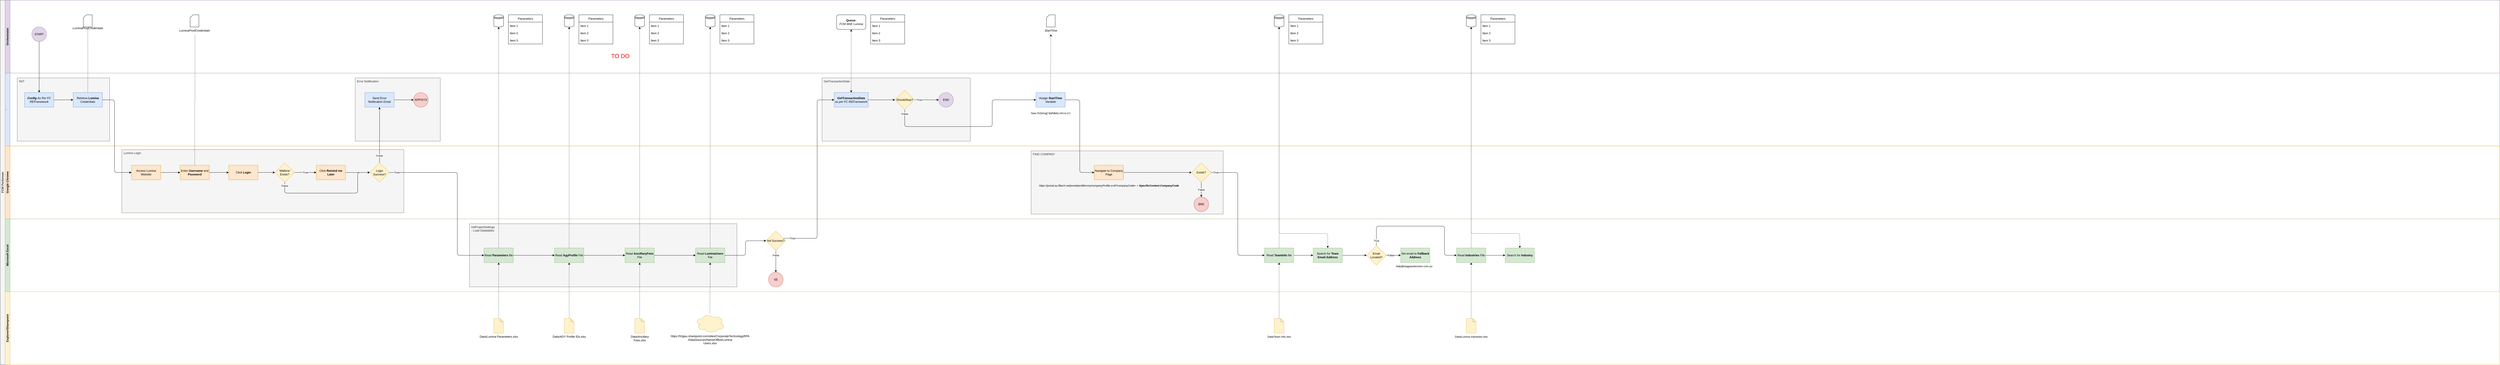 <mxfile version="20.3.7" type="github" pages="3">
  <diagram id="prtHgNgQTEPvFCAcTncT" name="REFramework">
    <mxGraphModel dx="1673" dy="980" grid="1" gridSize="10" guides="1" tooltips="1" connect="1" arrows="1" fold="1" page="1" pageScale="1" pageWidth="827" pageHeight="1169" math="0" shadow="0">
      <root>
        <mxCell id="0" />
        <mxCell id="1" parent="0" />
        <mxCell id="dNxyNK7c78bLwvsdeMH5-19" value="FCM Performer" style="swimlane;html=1;childLayout=stackLayout;resizeParent=1;resizeParentMax=0;horizontal=0;startSize=20;horizontalStack=0;fillColor=#f5f5f5;strokeColor=#666666;fontColor=#333333;" parent="1" vertex="1">
          <mxGeometry x="40" y="20" width="10280" height="1500" as="geometry" />
        </mxCell>
        <mxCell id="dNxyNK7c78bLwvsdeMH5-20" value="Orchestrator" style="swimlane;html=1;startSize=20;horizontal=0;fillColor=#e1d5e7;strokeColor=#9673a6;" parent="dNxyNK7c78bLwvsdeMH5-19" vertex="1">
          <mxGeometry x="20" width="10260" height="300" as="geometry" />
        </mxCell>
        <mxCell id="2dX01dUIb2N1G-1F3EJ_-1" value="START" style="ellipse;whiteSpace=wrap;html=1;aspect=fixed;fillColor=#e1d5e7;strokeColor=#9673a6;" parent="dNxyNK7c78bLwvsdeMH5-20" vertex="1">
          <mxGeometry x="110" y="110" width="60" height="60" as="geometry" />
        </mxCell>
        <mxCell id="xDEP64Z66nsaZwxjFvu3-4" value="" style="shape=card;whiteSpace=wrap;html=1;size=12;" parent="dNxyNK7c78bLwvsdeMH5-20" vertex="1">
          <mxGeometry x="322" y="60" width="36" height="50" as="geometry" />
        </mxCell>
        <mxCell id="xDEP64Z66nsaZwxjFvu3-5" value="&lt;i&gt;LuminaProdCredentials&lt;/i&gt;" style="text;html=1;align=center;verticalAlign=middle;resizable=0;points=[];autosize=1;strokeColor=none;fillColor=none;" parent="dNxyNK7c78bLwvsdeMH5-20" vertex="1">
          <mxGeometry x="265" y="100" width="150" height="30" as="geometry" />
        </mxCell>
        <mxCell id="ORB9IlNma3MDr7hnHhmv-3" value="" style="shape=card;whiteSpace=wrap;html=1;size=12;" parent="dNxyNK7c78bLwvsdeMH5-20" vertex="1">
          <mxGeometry x="761" y="60" width="36" height="50" as="geometry" />
        </mxCell>
        <mxCell id="ORB9IlNma3MDr7hnHhmv-4" value="&lt;i&gt;LuminaProdCredentials&lt;/i&gt;" style="text;html=1;align=center;verticalAlign=middle;resizable=0;points=[];autosize=1;strokeColor=none;fillColor=none;" parent="dNxyNK7c78bLwvsdeMH5-20" vertex="1">
          <mxGeometry x="704" y="110" width="150" height="30" as="geometry" />
        </mxCell>
        <mxCell id="Lmwaz_l1nbYWKsB-s7dE-1" value="Parameters" style="swimlane;fontStyle=0;childLayout=stackLayout;horizontal=1;startSize=30;horizontalStack=0;resizeParent=1;resizeParentMax=0;resizeLast=0;collapsible=1;marginBottom=0;" vertex="1" parent="dNxyNK7c78bLwvsdeMH5-20">
          <mxGeometry x="2070" y="60" width="140" height="120" as="geometry">
            <mxRectangle x="2070" y="60" width="100" height="30" as="alternateBounds" />
          </mxGeometry>
        </mxCell>
        <mxCell id="Lmwaz_l1nbYWKsB-s7dE-2" value="Item 1" style="text;strokeColor=none;fillColor=none;align=left;verticalAlign=middle;spacingLeft=4;spacingRight=4;overflow=hidden;points=[[0,0.5],[1,0.5]];portConstraint=eastwest;rotatable=0;" vertex="1" parent="Lmwaz_l1nbYWKsB-s7dE-1">
          <mxGeometry y="30" width="140" height="30" as="geometry" />
        </mxCell>
        <mxCell id="Lmwaz_l1nbYWKsB-s7dE-3" value="Item 2" style="text;strokeColor=none;fillColor=none;align=left;verticalAlign=middle;spacingLeft=4;spacingRight=4;overflow=hidden;points=[[0,0.5],[1,0.5]];portConstraint=eastwest;rotatable=0;" vertex="1" parent="Lmwaz_l1nbYWKsB-s7dE-1">
          <mxGeometry y="60" width="140" height="30" as="geometry" />
        </mxCell>
        <mxCell id="Lmwaz_l1nbYWKsB-s7dE-4" value="Item 3" style="text;strokeColor=none;fillColor=none;align=left;verticalAlign=middle;spacingLeft=4;spacingRight=4;overflow=hidden;points=[[0,0.5],[1,0.5]];portConstraint=eastwest;rotatable=0;" vertex="1" parent="Lmwaz_l1nbYWKsB-s7dE-1">
          <mxGeometry y="90" width="140" height="30" as="geometry" />
        </mxCell>
        <mxCell id="Lmwaz_l1nbYWKsB-s7dE-5" value="" style="shape=datastore;whiteSpace=wrap;html=1;" vertex="1" parent="dNxyNK7c78bLwvsdeMH5-20">
          <mxGeometry x="2010" y="60" width="40" height="50" as="geometry" />
        </mxCell>
        <mxCell id="Lmwaz_l1nbYWKsB-s7dE-9" value="Parameters" style="swimlane;fontStyle=0;childLayout=stackLayout;horizontal=1;startSize=30;horizontalStack=0;resizeParent=1;resizeParentMax=0;resizeLast=0;collapsible=1;marginBottom=0;" vertex="1" parent="dNxyNK7c78bLwvsdeMH5-20">
          <mxGeometry x="2360" y="60" width="140" height="120" as="geometry">
            <mxRectangle x="2070" y="60" width="100" height="30" as="alternateBounds" />
          </mxGeometry>
        </mxCell>
        <mxCell id="Lmwaz_l1nbYWKsB-s7dE-10" value="Item 1" style="text;strokeColor=none;fillColor=none;align=left;verticalAlign=middle;spacingLeft=4;spacingRight=4;overflow=hidden;points=[[0,0.5],[1,0.5]];portConstraint=eastwest;rotatable=0;" vertex="1" parent="Lmwaz_l1nbYWKsB-s7dE-9">
          <mxGeometry y="30" width="140" height="30" as="geometry" />
        </mxCell>
        <mxCell id="Lmwaz_l1nbYWKsB-s7dE-11" value="Item 2" style="text;strokeColor=none;fillColor=none;align=left;verticalAlign=middle;spacingLeft=4;spacingRight=4;overflow=hidden;points=[[0,0.5],[1,0.5]];portConstraint=eastwest;rotatable=0;" vertex="1" parent="Lmwaz_l1nbYWKsB-s7dE-9">
          <mxGeometry y="60" width="140" height="30" as="geometry" />
        </mxCell>
        <mxCell id="Lmwaz_l1nbYWKsB-s7dE-12" value="Item 3" style="text;strokeColor=none;fillColor=none;align=left;verticalAlign=middle;spacingLeft=4;spacingRight=4;overflow=hidden;points=[[0,0.5],[1,0.5]];portConstraint=eastwest;rotatable=0;" vertex="1" parent="Lmwaz_l1nbYWKsB-s7dE-9">
          <mxGeometry y="90" width="140" height="30" as="geometry" />
        </mxCell>
        <mxCell id="Lmwaz_l1nbYWKsB-s7dE-13" value="" style="shape=datastore;whiteSpace=wrap;html=1;" vertex="1" parent="dNxyNK7c78bLwvsdeMH5-20">
          <mxGeometry x="2300" y="60" width="40" height="50" as="geometry" />
        </mxCell>
        <mxCell id="Lmwaz_l1nbYWKsB-s7dE-14" value="Parameters" style="swimlane;fontStyle=0;childLayout=stackLayout;horizontal=1;startSize=30;horizontalStack=0;resizeParent=1;resizeParentMax=0;resizeLast=0;collapsible=1;marginBottom=0;" vertex="1" parent="dNxyNK7c78bLwvsdeMH5-20">
          <mxGeometry x="2650" y="60" width="140" height="120" as="geometry">
            <mxRectangle x="2070" y="60" width="100" height="30" as="alternateBounds" />
          </mxGeometry>
        </mxCell>
        <mxCell id="Lmwaz_l1nbYWKsB-s7dE-15" value="Item 1" style="text;strokeColor=none;fillColor=none;align=left;verticalAlign=middle;spacingLeft=4;spacingRight=4;overflow=hidden;points=[[0,0.5],[1,0.5]];portConstraint=eastwest;rotatable=0;" vertex="1" parent="Lmwaz_l1nbYWKsB-s7dE-14">
          <mxGeometry y="30" width="140" height="30" as="geometry" />
        </mxCell>
        <mxCell id="Lmwaz_l1nbYWKsB-s7dE-16" value="Item 2" style="text;strokeColor=none;fillColor=none;align=left;verticalAlign=middle;spacingLeft=4;spacingRight=4;overflow=hidden;points=[[0,0.5],[1,0.5]];portConstraint=eastwest;rotatable=0;" vertex="1" parent="Lmwaz_l1nbYWKsB-s7dE-14">
          <mxGeometry y="60" width="140" height="30" as="geometry" />
        </mxCell>
        <mxCell id="Lmwaz_l1nbYWKsB-s7dE-17" value="Item 3" style="text;strokeColor=none;fillColor=none;align=left;verticalAlign=middle;spacingLeft=4;spacingRight=4;overflow=hidden;points=[[0,0.5],[1,0.5]];portConstraint=eastwest;rotatable=0;" vertex="1" parent="Lmwaz_l1nbYWKsB-s7dE-14">
          <mxGeometry y="90" width="140" height="30" as="geometry" />
        </mxCell>
        <mxCell id="Lmwaz_l1nbYWKsB-s7dE-18" value="" style="shape=datastore;whiteSpace=wrap;html=1;" vertex="1" parent="dNxyNK7c78bLwvsdeMH5-20">
          <mxGeometry x="2590" y="60" width="40" height="50" as="geometry" />
        </mxCell>
        <mxCell id="Lmwaz_l1nbYWKsB-s7dE-92" value="Parameters" style="swimlane;fontStyle=0;childLayout=stackLayout;horizontal=1;startSize=30;horizontalStack=0;resizeParent=1;resizeParentMax=0;resizeLast=0;collapsible=1;marginBottom=0;" vertex="1" parent="dNxyNK7c78bLwvsdeMH5-20">
          <mxGeometry x="2940" y="60" width="140" height="120" as="geometry">
            <mxRectangle x="2070" y="60" width="100" height="30" as="alternateBounds" />
          </mxGeometry>
        </mxCell>
        <mxCell id="Lmwaz_l1nbYWKsB-s7dE-93" value="Item 1" style="text;strokeColor=none;fillColor=none;align=left;verticalAlign=middle;spacingLeft=4;spacingRight=4;overflow=hidden;points=[[0,0.5],[1,0.5]];portConstraint=eastwest;rotatable=0;" vertex="1" parent="Lmwaz_l1nbYWKsB-s7dE-92">
          <mxGeometry y="30" width="140" height="30" as="geometry" />
        </mxCell>
        <mxCell id="Lmwaz_l1nbYWKsB-s7dE-94" value="Item 2" style="text;strokeColor=none;fillColor=none;align=left;verticalAlign=middle;spacingLeft=4;spacingRight=4;overflow=hidden;points=[[0,0.5],[1,0.5]];portConstraint=eastwest;rotatable=0;" vertex="1" parent="Lmwaz_l1nbYWKsB-s7dE-92">
          <mxGeometry y="60" width="140" height="30" as="geometry" />
        </mxCell>
        <mxCell id="Lmwaz_l1nbYWKsB-s7dE-95" value="Item 3" style="text;strokeColor=none;fillColor=none;align=left;verticalAlign=middle;spacingLeft=4;spacingRight=4;overflow=hidden;points=[[0,0.5],[1,0.5]];portConstraint=eastwest;rotatable=0;" vertex="1" parent="Lmwaz_l1nbYWKsB-s7dE-92">
          <mxGeometry y="90" width="140" height="30" as="geometry" />
        </mxCell>
        <mxCell id="Lmwaz_l1nbYWKsB-s7dE-96" value="" style="shape=datastore;whiteSpace=wrap;html=1;" vertex="1" parent="dNxyNK7c78bLwvsdeMH5-20">
          <mxGeometry x="2880" y="60" width="40" height="50" as="geometry" />
        </mxCell>
        <mxCell id="Lmwaz_l1nbYWKsB-s7dE-117" value="&lt;b&gt;Queue:&lt;br&gt;&lt;/b&gt; &lt;i&gt;FCM MnE Lumina&lt;/i&gt;" style="rounded=1;whiteSpace=wrap;html=1;" vertex="1" parent="dNxyNK7c78bLwvsdeMH5-20">
          <mxGeometry x="3420" y="60" width="120" height="60" as="geometry" />
        </mxCell>
        <mxCell id="Lmwaz_l1nbYWKsB-s7dE-130" value="" style="shape=card;whiteSpace=wrap;html=1;size=12;" vertex="1" parent="dNxyNK7c78bLwvsdeMH5-20">
          <mxGeometry x="4283" y="60" width="36" height="50" as="geometry" />
        </mxCell>
        <mxCell id="Lmwaz_l1nbYWKsB-s7dE-131" value="&lt;i&gt;StartTime&lt;/i&gt;" style="text;html=1;align=center;verticalAlign=middle;resizable=0;points=[];autosize=1;strokeColor=none;fillColor=none;" vertex="1" parent="dNxyNK7c78bLwvsdeMH5-20">
          <mxGeometry x="4261" y="110" width="80" height="30" as="geometry" />
        </mxCell>
        <mxCell id="Lmwaz_l1nbYWKsB-s7dE-134" value="&lt;font style=&quot;font-size: 24px;&quot; color=&quot;#ff0000&quot;&gt;TO DO&lt;/font&gt;" style="text;html=1;align=center;verticalAlign=middle;resizable=0;points=[];autosize=1;strokeColor=none;fillColor=none;fontSize=11;fontFamily=Helvetica;fontColor=default;" vertex="1" parent="dNxyNK7c78bLwvsdeMH5-20">
          <mxGeometry x="2480" y="210" width="100" height="40" as="geometry" />
        </mxCell>
        <mxCell id="Lmwaz_l1nbYWKsB-s7dE-135" value="Parameters" style="swimlane;fontStyle=0;childLayout=stackLayout;horizontal=1;startSize=30;horizontalStack=0;resizeParent=1;resizeParentMax=0;resizeLast=0;collapsible=1;marginBottom=0;" vertex="1" parent="dNxyNK7c78bLwvsdeMH5-20">
          <mxGeometry x="3560" y="60" width="140" height="120" as="geometry">
            <mxRectangle x="2070" y="60" width="100" height="30" as="alternateBounds" />
          </mxGeometry>
        </mxCell>
        <mxCell id="Lmwaz_l1nbYWKsB-s7dE-136" value="Item 1" style="text;strokeColor=none;fillColor=none;align=left;verticalAlign=middle;spacingLeft=4;spacingRight=4;overflow=hidden;points=[[0,0.5],[1,0.5]];portConstraint=eastwest;rotatable=0;" vertex="1" parent="Lmwaz_l1nbYWKsB-s7dE-135">
          <mxGeometry y="30" width="140" height="30" as="geometry" />
        </mxCell>
        <mxCell id="Lmwaz_l1nbYWKsB-s7dE-137" value="Item 2" style="text;strokeColor=none;fillColor=none;align=left;verticalAlign=middle;spacingLeft=4;spacingRight=4;overflow=hidden;points=[[0,0.5],[1,0.5]];portConstraint=eastwest;rotatable=0;" vertex="1" parent="Lmwaz_l1nbYWKsB-s7dE-135">
          <mxGeometry y="60" width="140" height="30" as="geometry" />
        </mxCell>
        <mxCell id="Lmwaz_l1nbYWKsB-s7dE-138" value="Item 3" style="text;strokeColor=none;fillColor=none;align=left;verticalAlign=middle;spacingLeft=4;spacingRight=4;overflow=hidden;points=[[0,0.5],[1,0.5]];portConstraint=eastwest;rotatable=0;" vertex="1" parent="Lmwaz_l1nbYWKsB-s7dE-135">
          <mxGeometry y="90" width="140" height="30" as="geometry" />
        </mxCell>
        <mxCell id="Lmwaz_l1nbYWKsB-s7dE-153" value="Parameters" style="swimlane;fontStyle=0;childLayout=stackLayout;horizontal=1;startSize=30;horizontalStack=0;resizeParent=1;resizeParentMax=0;resizeLast=0;collapsible=1;marginBottom=0;" vertex="1" parent="dNxyNK7c78bLwvsdeMH5-20">
          <mxGeometry x="5280" y="60" width="140" height="120" as="geometry">
            <mxRectangle x="2070" y="60" width="100" height="30" as="alternateBounds" />
          </mxGeometry>
        </mxCell>
        <mxCell id="Lmwaz_l1nbYWKsB-s7dE-154" value="Item 1" style="text;strokeColor=none;fillColor=none;align=left;verticalAlign=middle;spacingLeft=4;spacingRight=4;overflow=hidden;points=[[0,0.5],[1,0.5]];portConstraint=eastwest;rotatable=0;" vertex="1" parent="Lmwaz_l1nbYWKsB-s7dE-153">
          <mxGeometry y="30" width="140" height="30" as="geometry" />
        </mxCell>
        <mxCell id="Lmwaz_l1nbYWKsB-s7dE-155" value="Item 2" style="text;strokeColor=none;fillColor=none;align=left;verticalAlign=middle;spacingLeft=4;spacingRight=4;overflow=hidden;points=[[0,0.5],[1,0.5]];portConstraint=eastwest;rotatable=0;" vertex="1" parent="Lmwaz_l1nbYWKsB-s7dE-153">
          <mxGeometry y="60" width="140" height="30" as="geometry" />
        </mxCell>
        <mxCell id="Lmwaz_l1nbYWKsB-s7dE-156" value="Item 3" style="text;strokeColor=none;fillColor=none;align=left;verticalAlign=middle;spacingLeft=4;spacingRight=4;overflow=hidden;points=[[0,0.5],[1,0.5]];portConstraint=eastwest;rotatable=0;" vertex="1" parent="Lmwaz_l1nbYWKsB-s7dE-153">
          <mxGeometry y="90" width="140" height="30" as="geometry" />
        </mxCell>
        <mxCell id="Lmwaz_l1nbYWKsB-s7dE-157" value="" style="shape=datastore;whiteSpace=wrap;html=1;" vertex="1" parent="dNxyNK7c78bLwvsdeMH5-20">
          <mxGeometry x="5220" y="60" width="40" height="50" as="geometry" />
        </mxCell>
        <mxCell id="Lmwaz_l1nbYWKsB-s7dE-182" value="Parameters" style="swimlane;fontStyle=0;childLayout=stackLayout;horizontal=1;startSize=30;horizontalStack=0;resizeParent=1;resizeParentMax=0;resizeLast=0;collapsible=1;marginBottom=0;" vertex="1" parent="dNxyNK7c78bLwvsdeMH5-20">
          <mxGeometry x="6070" y="60" width="140" height="120" as="geometry">
            <mxRectangle x="2070" y="60" width="100" height="30" as="alternateBounds" />
          </mxGeometry>
        </mxCell>
        <mxCell id="Lmwaz_l1nbYWKsB-s7dE-183" value="Item 1" style="text;strokeColor=none;fillColor=none;align=left;verticalAlign=middle;spacingLeft=4;spacingRight=4;overflow=hidden;points=[[0,0.5],[1,0.5]];portConstraint=eastwest;rotatable=0;" vertex="1" parent="Lmwaz_l1nbYWKsB-s7dE-182">
          <mxGeometry y="30" width="140" height="30" as="geometry" />
        </mxCell>
        <mxCell id="Lmwaz_l1nbYWKsB-s7dE-184" value="Item 2" style="text;strokeColor=none;fillColor=none;align=left;verticalAlign=middle;spacingLeft=4;spacingRight=4;overflow=hidden;points=[[0,0.5],[1,0.5]];portConstraint=eastwest;rotatable=0;" vertex="1" parent="Lmwaz_l1nbYWKsB-s7dE-182">
          <mxGeometry y="60" width="140" height="30" as="geometry" />
        </mxCell>
        <mxCell id="Lmwaz_l1nbYWKsB-s7dE-185" value="Item 3" style="text;strokeColor=none;fillColor=none;align=left;verticalAlign=middle;spacingLeft=4;spacingRight=4;overflow=hidden;points=[[0,0.5],[1,0.5]];portConstraint=eastwest;rotatable=0;" vertex="1" parent="Lmwaz_l1nbYWKsB-s7dE-182">
          <mxGeometry y="90" width="140" height="30" as="geometry" />
        </mxCell>
        <mxCell id="Lmwaz_l1nbYWKsB-s7dE-186" value="" style="shape=datastore;whiteSpace=wrap;html=1;" vertex="1" parent="dNxyNK7c78bLwvsdeMH5-20">
          <mxGeometry x="6010" y="60" width="40" height="50" as="geometry" />
        </mxCell>
        <mxCell id="2dX01dUIb2N1G-1F3EJ_-10" value="`" style="swimlane;html=1;startSize=20;horizontal=0;fillColor=#dae8fc;strokeColor=#6c8ebf;" parent="dNxyNK7c78bLwvsdeMH5-19" vertex="1">
          <mxGeometry x="20" y="300" width="10260" height="300" as="geometry" />
        </mxCell>
        <mxCell id="Lmwaz_l1nbYWKsB-s7dE-129" value="GetTransactionData" style="rounded=0;whiteSpace=wrap;html=1;fillColor=#f5f5f5;fontColor=#333333;strokeColor=#666666;align=left;verticalAlign=top;labelPosition=center;verticalLabelPosition=middle;spacingLeft=5;" vertex="1" parent="2dX01dUIb2N1G-1F3EJ_-10">
          <mxGeometry x="3360" y="20" width="610" height="260" as="geometry" />
        </mxCell>
        <mxCell id="ORB9IlNma3MDr7hnHhmv-28" value="Error Notification" style="rounded=0;whiteSpace=wrap;html=1;fillColor=#f5f5f5;fontColor=#333333;strokeColor=#666666;align=left;verticalAlign=top;labelPosition=center;verticalLabelPosition=middle;spacingLeft=5;" parent="2dX01dUIb2N1G-1F3EJ_-10" vertex="1">
          <mxGeometry x="1440" y="20" width="350" height="260" as="geometry" />
        </mxCell>
        <mxCell id="2dX01dUIb2N1G-1F3EJ_-6" value="INIT" style="rounded=0;whiteSpace=wrap;html=1;fillColor=#f5f5f5;fontColor=#333333;strokeColor=#666666;align=left;verticalAlign=top;labelPosition=center;verticalLabelPosition=middle;spacingLeft=5;" parent="2dX01dUIb2N1G-1F3EJ_-10" vertex="1">
          <mxGeometry x="50" y="20" width="380" height="260" as="geometry" />
        </mxCell>
        <mxCell id="xDEP64Z66nsaZwxjFvu3-2" value="" style="edgeStyle=orthogonalEdgeStyle;rounded=0;orthogonalLoop=1;jettySize=auto;html=1;" parent="2dX01dUIb2N1G-1F3EJ_-10" source="2dX01dUIb2N1G-1F3EJ_-4" target="xDEP64Z66nsaZwxjFvu3-1" edge="1">
          <mxGeometry relative="1" as="geometry" />
        </mxCell>
        <mxCell id="2dX01dUIb2N1G-1F3EJ_-4" value="&lt;i&gt;&lt;b&gt;Config&lt;/b&gt;&amp;nbsp;As Per FC REFramework&lt;/i&gt;" style="whiteSpace=wrap;html=1;fillColor=#dae8fc;strokeColor=#6c8ebf;" parent="2dX01dUIb2N1G-1F3EJ_-10" vertex="1">
          <mxGeometry x="80" y="80" width="120" height="60" as="geometry" />
        </mxCell>
        <mxCell id="xDEP64Z66nsaZwxjFvu3-1" value="Retrieve &lt;b&gt;Lumina &lt;/b&gt;Credentials" style="whiteSpace=wrap;html=1;fillColor=#dae8fc;strokeColor=#6c8ebf;" parent="2dX01dUIb2N1G-1F3EJ_-10" vertex="1">
          <mxGeometry x="280" y="80" width="120" height="60" as="geometry" />
        </mxCell>
        <mxCell id="ORB9IlNma3MDr7hnHhmv-27" value="" style="edgeStyle=orthogonalEdgeStyle;rounded=1;orthogonalLoop=1;jettySize=auto;html=1;endArrow=classic;endFill=1;" parent="2dX01dUIb2N1G-1F3EJ_-10" source="ORB9IlNma3MDr7hnHhmv-22" target="ORB9IlNma3MDr7hnHhmv-26" edge="1">
          <mxGeometry relative="1" as="geometry" />
        </mxCell>
        <mxCell id="ORB9IlNma3MDr7hnHhmv-22" value="Send Error Notification Email" style="whiteSpace=wrap;html=1;fillColor=#dae8fc;strokeColor=#6c8ebf;" parent="2dX01dUIb2N1G-1F3EJ_-10" vertex="1">
          <mxGeometry x="1480" y="80" width="120" height="60" as="geometry" />
        </mxCell>
        <mxCell id="ORB9IlNma3MDr7hnHhmv-26" value="APP/SYS" style="ellipse;whiteSpace=wrap;html=1;fillColor=#f8cecc;strokeColor=#b85450;" parent="2dX01dUIb2N1G-1F3EJ_-10" vertex="1">
          <mxGeometry x="1680" y="80" width="60" height="60" as="geometry" />
        </mxCell>
        <mxCell id="Lmwaz_l1nbYWKsB-s7dE-115" value="&lt;b&gt;GetTransactionData &lt;br&gt;&lt;/b&gt;&lt;i&gt;as per FC REFramework&lt;/i&gt;" style="whiteSpace=wrap;html=1;fillColor=#dae8fc;strokeColor=#6c8ebf;" vertex="1" parent="2dX01dUIb2N1G-1F3EJ_-10">
          <mxGeometry x="3410" y="80" width="140" height="60" as="geometry" />
        </mxCell>
        <mxCell id="Lmwaz_l1nbYWKsB-s7dE-127" value="Assign &lt;b&gt;StartTime &lt;/b&gt;Variable" style="whiteSpace=wrap;html=1;fillColor=#dae8fc;strokeColor=#6c8ebf;" vertex="1" parent="2dX01dUIb2N1G-1F3EJ_-10">
          <mxGeometry x="4240" y="80" width="120" height="60" as="geometry" />
        </mxCell>
        <mxCell id="Lmwaz_l1nbYWKsB-s7dE-132" value="Now.ToString(&quot;dd/MM/y HH:m:s&quot;)" style="text;html=1;align=center;verticalAlign=middle;resizable=0;points=[];autosize=1;strokeColor=none;fillColor=none;fontSize=11;fontFamily=Helvetica;fontColor=default;" vertex="1" parent="2dX01dUIb2N1G-1F3EJ_-10">
          <mxGeometry x="4205" y="150" width="190" height="30" as="geometry" />
        </mxCell>
        <mxCell id="dNxyNK7c78bLwvsdeMH5-21" value="Google Chrome" style="swimlane;html=1;startSize=20;horizontal=0;fillColor=#ffe6cc;strokeColor=#d79b00;" parent="dNxyNK7c78bLwvsdeMH5-19" vertex="1">
          <mxGeometry x="20" y="600" width="10260" height="300" as="geometry">
            <mxRectangle x="20" y="300" width="1430" height="30" as="alternateBounds" />
          </mxGeometry>
        </mxCell>
        <mxCell id="Lmwaz_l1nbYWKsB-s7dE-149" value="FIND COMPANY" style="rounded=0;whiteSpace=wrap;html=1;fillColor=#f5f5f5;fontColor=#333333;strokeColor=#666666;align=left;verticalAlign=top;labelPosition=center;verticalLabelPosition=middle;spacingLeft=5;" vertex="1" parent="dNxyNK7c78bLwvsdeMH5-21">
          <mxGeometry x="4220" y="20" width="790" height="260" as="geometry" />
        </mxCell>
        <mxCell id="ORB9IlNma3MDr7hnHhmv-15" value="Lumina Login" style="rounded=0;whiteSpace=wrap;html=1;fillColor=#f5f5f5;fontColor=#333333;strokeColor=#666666;align=left;verticalAlign=top;labelPosition=center;verticalLabelPosition=middle;spacingLeft=5;" parent="dNxyNK7c78bLwvsdeMH5-21" vertex="1">
          <mxGeometry x="480" y="15" width="1160" height="260" as="geometry" />
        </mxCell>
        <mxCell id="ORB9IlNma3MDr7hnHhmv-2" value="" style="edgeStyle=orthogonalEdgeStyle;rounded=0;orthogonalLoop=1;jettySize=auto;html=1;" parent="dNxyNK7c78bLwvsdeMH5-21" source="xDEP64Z66nsaZwxjFvu3-7" target="ORB9IlNma3MDr7hnHhmv-1" edge="1">
          <mxGeometry relative="1" as="geometry" />
        </mxCell>
        <mxCell id="xDEP64Z66nsaZwxjFvu3-7" value="Access Lumina Website" style="whiteSpace=wrap;html=1;fillColor=#ffe6cc;strokeColor=#d79b00;" parent="dNxyNK7c78bLwvsdeMH5-21" vertex="1">
          <mxGeometry x="520" y="79" width="120" height="60" as="geometry" />
        </mxCell>
        <mxCell id="ORB9IlNma3MDr7hnHhmv-8" value="" style="edgeStyle=orthogonalEdgeStyle;rounded=0;orthogonalLoop=1;jettySize=auto;html=1;endArrow=classic;endFill=1;" parent="dNxyNK7c78bLwvsdeMH5-21" source="ORB9IlNma3MDr7hnHhmv-1" target="ORB9IlNma3MDr7hnHhmv-7" edge="1">
          <mxGeometry relative="1" as="geometry" />
        </mxCell>
        <mxCell id="ORB9IlNma3MDr7hnHhmv-1" value="Enter &lt;b&gt;Username&lt;/b&gt;&amp;nbsp;and &lt;b&gt;Password&lt;/b&gt;" style="whiteSpace=wrap;html=1;fillColor=#ffe6cc;strokeColor=#d79b00;" parent="dNxyNK7c78bLwvsdeMH5-21" vertex="1">
          <mxGeometry x="720" y="79" width="120" height="60" as="geometry" />
        </mxCell>
        <mxCell id="ORB9IlNma3MDr7hnHhmv-10" value="" style="edgeStyle=orthogonalEdgeStyle;rounded=0;orthogonalLoop=1;jettySize=auto;html=1;endArrow=classic;endFill=1;" parent="dNxyNK7c78bLwvsdeMH5-21" source="ORB9IlNma3MDr7hnHhmv-7" target="ORB9IlNma3MDr7hnHhmv-9" edge="1">
          <mxGeometry relative="1" as="geometry" />
        </mxCell>
        <mxCell id="ORB9IlNma3MDr7hnHhmv-7" value="Click &lt;b&gt;Login&lt;/b&gt;" style="whiteSpace=wrap;html=1;fillColor=#ffe6cc;strokeColor=#d79b00;" parent="dNxyNK7c78bLwvsdeMH5-21" vertex="1">
          <mxGeometry x="920" y="79" width="120" height="60" as="geometry" />
        </mxCell>
        <mxCell id="ORB9IlNma3MDr7hnHhmv-12" value="True" style="edgeStyle=orthogonalEdgeStyle;rounded=0;orthogonalLoop=1;jettySize=auto;html=1;endArrow=classic;endFill=1;" parent="dNxyNK7c78bLwvsdeMH5-21" source="ORB9IlNma3MDr7hnHhmv-9" target="ORB9IlNma3MDr7hnHhmv-11" edge="1">
          <mxGeometry relative="1" as="geometry" />
        </mxCell>
        <mxCell id="ORB9IlNma3MDr7hnHhmv-17" value="False" style="edgeStyle=orthogonalEdgeStyle;rounded=1;orthogonalLoop=1;jettySize=auto;html=1;exitX=0.5;exitY=1;exitDx=0;exitDy=0;entryX=0;entryY=0.5;entryDx=0;entryDy=0;endArrow=classic;endFill=1;" parent="dNxyNK7c78bLwvsdeMH5-21" source="ORB9IlNma3MDr7hnHhmv-9" target="ORB9IlNma3MDr7hnHhmv-13" edge="1">
          <mxGeometry x="-0.938" relative="1" as="geometry">
            <Array as="points">
              <mxPoint x="1150" y="194" />
              <mxPoint x="1450" y="194" />
              <mxPoint x="1450" y="109" />
            </Array>
            <mxPoint as="offset" />
          </mxGeometry>
        </mxCell>
        <mxCell id="ORB9IlNma3MDr7hnHhmv-9" value="Walkme Exists?" style="rhombus;whiteSpace=wrap;html=1;fillColor=#fff2cc;strokeColor=#d6b656;" parent="dNxyNK7c78bLwvsdeMH5-21" vertex="1">
          <mxGeometry x="1110" y="69" width="80" height="80" as="geometry" />
        </mxCell>
        <mxCell id="ORB9IlNma3MDr7hnHhmv-14" value="" style="edgeStyle=orthogonalEdgeStyle;rounded=0;orthogonalLoop=1;jettySize=auto;html=1;endArrow=classic;endFill=1;" parent="dNxyNK7c78bLwvsdeMH5-21" source="ORB9IlNma3MDr7hnHhmv-11" target="ORB9IlNma3MDr7hnHhmv-13" edge="1">
          <mxGeometry relative="1" as="geometry" />
        </mxCell>
        <mxCell id="ORB9IlNma3MDr7hnHhmv-11" value="Click &lt;b&gt;Remind me Later&lt;/b&gt;" style="whiteSpace=wrap;html=1;fillColor=#ffe6cc;strokeColor=#d79b00;" parent="dNxyNK7c78bLwvsdeMH5-21" vertex="1">
          <mxGeometry x="1280" y="79" width="120" height="60" as="geometry" />
        </mxCell>
        <mxCell id="ORB9IlNma3MDr7hnHhmv-13" value="Login Success?" style="rhombus;whiteSpace=wrap;html=1;fillColor=#fff2cc;strokeColor=#d6b656;" parent="dNxyNK7c78bLwvsdeMH5-21" vertex="1">
          <mxGeometry x="1500" y="69" width="80" height="80" as="geometry" />
        </mxCell>
        <mxCell id="Lmwaz_l1nbYWKsB-s7dE-139" value="Navigate to Company Page" style="whiteSpace=wrap;html=1;fillColor=#ffe6cc;strokeColor=#d79b00;" vertex="1" parent="dNxyNK7c78bLwvsdeMH5-21">
          <mxGeometry x="4480" y="79" width="120" height="60" as="geometry" />
        </mxCell>
        <mxCell id="Lmwaz_l1nbYWKsB-s7dE-141" value="&lt;font color=&quot;#000000&quot;&gt;&lt;span style=&quot;font-size: 11px;&quot;&gt;&lt;i&gt;https://portal.au.flitech.net/portal/profile/cmy/companyProfile.srvlt?companyCode= + &lt;b&gt;SpecificContent.CompanyCode&lt;/b&gt;&lt;/i&gt;&lt;/span&gt;&lt;/font&gt;" style="text;html=1;align=center;verticalAlign=middle;resizable=0;points=[];autosize=1;strokeColor=none;fillColor=none;fontSize=24;fontFamily=Helvetica;fontColor=#FF0000;" vertex="1" parent="dNxyNK7c78bLwvsdeMH5-21">
          <mxGeometry x="4240" y="139" width="600" height="40" as="geometry" />
        </mxCell>
        <mxCell id="Lmwaz_l1nbYWKsB-s7dE-148" value="False" style="edgeStyle=orthogonalEdgeStyle;shape=connector;rounded=1;orthogonalLoop=1;jettySize=auto;html=1;labelBackgroundColor=default;strokeColor=default;fontFamily=Helvetica;fontSize=11;fontColor=#000000;startArrow=none;startFill=0;endArrow=classic;endFill=1;" edge="1" parent="dNxyNK7c78bLwvsdeMH5-21" source="Lmwaz_l1nbYWKsB-s7dE-142" target="Lmwaz_l1nbYWKsB-s7dE-147">
          <mxGeometry relative="1" as="geometry" />
        </mxCell>
        <mxCell id="Lmwaz_l1nbYWKsB-s7dE-142" value="Exists?" style="rhombus;whiteSpace=wrap;html=1;fillColor=#fff2cc;strokeColor=#d6b656;" vertex="1" parent="dNxyNK7c78bLwvsdeMH5-21">
          <mxGeometry x="4880" y="69" width="80" height="80" as="geometry" />
        </mxCell>
        <mxCell id="Lmwaz_l1nbYWKsB-s7dE-143" value="" style="edgeStyle=orthogonalEdgeStyle;shape=connector;rounded=1;orthogonalLoop=1;jettySize=auto;html=1;labelBackgroundColor=default;strokeColor=default;fontFamily=Helvetica;fontSize=11;fontColor=#000000;startArrow=none;startFill=0;endArrow=classic;endFill=1;" edge="1" parent="dNxyNK7c78bLwvsdeMH5-21" source="Lmwaz_l1nbYWKsB-s7dE-139" target="Lmwaz_l1nbYWKsB-s7dE-142">
          <mxGeometry relative="1" as="geometry" />
        </mxCell>
        <mxCell id="Lmwaz_l1nbYWKsB-s7dE-147" value="BRE" style="ellipse;whiteSpace=wrap;html=1;fillColor=#f8cecc;strokeColor=#b85450;" vertex="1" parent="dNxyNK7c78bLwvsdeMH5-21">
          <mxGeometry x="4890" y="210" width="60" height="60" as="geometry" />
        </mxCell>
        <mxCell id="dNxyNK7c78bLwvsdeMH5-22" value="Microsoft Excel" style="swimlane;html=1;startSize=20;horizontal=0;fillColor=#d5e8d4;strokeColor=#82b366;" parent="dNxyNK7c78bLwvsdeMH5-19" vertex="1">
          <mxGeometry x="20" y="900" width="10260" height="300" as="geometry" />
        </mxCell>
        <mxCell id="Lmwaz_l1nbYWKsB-s7dE-98" value="InitProjectSettings &lt;br&gt;- Load Datatables" style="rounded=0;whiteSpace=wrap;html=1;fillColor=#f5f5f5;fontColor=#333333;strokeColor=#666666;align=left;verticalAlign=top;labelPosition=center;verticalLabelPosition=middle;spacingLeft=5;" vertex="1" parent="dNxyNK7c78bLwvsdeMH5-22">
          <mxGeometry x="1910" y="20" width="1100" height="260" as="geometry" />
        </mxCell>
        <mxCell id="Lmwaz_l1nbYWKsB-s7dE-8" value="" style="edgeStyle=orthogonalEdgeStyle;rounded=0;orthogonalLoop=1;jettySize=auto;html=1;startArrow=none;startFill=0;endArrow=classic;endFill=1;" edge="1" parent="dNxyNK7c78bLwvsdeMH5-22" source="ORB9IlNma3MDr7hnHhmv-29" target="Lmwaz_l1nbYWKsB-s7dE-7">
          <mxGeometry relative="1" as="geometry" />
        </mxCell>
        <mxCell id="ORB9IlNma3MDr7hnHhmv-29" value="Read &lt;b&gt;Parameters&lt;/b&gt; file" style="whiteSpace=wrap;html=1;fillColor=#d5e8d4;strokeColor=#82b366;" parent="dNxyNK7c78bLwvsdeMH5-22" vertex="1">
          <mxGeometry x="1970" y="120" width="120" height="60" as="geometry" />
        </mxCell>
        <mxCell id="Lmwaz_l1nbYWKsB-s7dE-21" value="" style="edgeStyle=orthogonalEdgeStyle;rounded=0;orthogonalLoop=1;jettySize=auto;html=1;startArrow=none;startFill=0;endArrow=classic;endFill=1;" edge="1" parent="dNxyNK7c78bLwvsdeMH5-22" source="Lmwaz_l1nbYWKsB-s7dE-7" target="Lmwaz_l1nbYWKsB-s7dE-20">
          <mxGeometry relative="1" as="geometry" />
        </mxCell>
        <mxCell id="Lmwaz_l1nbYWKsB-s7dE-7" value="Read &lt;b&gt;AgyProfile &lt;/b&gt;File" style="whiteSpace=wrap;html=1;fillColor=#d5e8d4;strokeColor=#82b366;" vertex="1" parent="dNxyNK7c78bLwvsdeMH5-22">
          <mxGeometry x="2260" y="120" width="120" height="60" as="geometry" />
        </mxCell>
        <mxCell id="Lmwaz_l1nbYWKsB-s7dE-20" value="Read &lt;b&gt;AncilliaryFees &lt;/b&gt;File" style="whiteSpace=wrap;html=1;fillColor=#d5e8d4;strokeColor=#82b366;" vertex="1" parent="dNxyNK7c78bLwvsdeMH5-22">
          <mxGeometry x="2550" y="120" width="120" height="60" as="geometry" />
        </mxCell>
        <mxCell id="Lmwaz_l1nbYWKsB-s7dE-114" value="False" style="edgeStyle=orthogonalEdgeStyle;shape=connector;rounded=1;orthogonalLoop=1;jettySize=auto;html=1;labelBackgroundColor=default;strokeColor=default;fontFamily=Helvetica;fontSize=11;fontColor=default;endArrow=classic;endFill=1;" edge="1" parent="dNxyNK7c78bLwvsdeMH5-22" source="Lmwaz_l1nbYWKsB-s7dE-111" target="Lmwaz_l1nbYWKsB-s7dE-113">
          <mxGeometry x="-0.556" relative="1" as="geometry">
            <Array as="points">
              <mxPoint x="3170" y="150" />
              <mxPoint x="3170" y="150" />
            </Array>
            <mxPoint as="offset" />
          </mxGeometry>
        </mxCell>
        <mxCell id="Lmwaz_l1nbYWKsB-s7dE-111" value="Init Success?" style="rhombus;whiteSpace=wrap;html=1;fillColor=#fff2cc;strokeColor=#d6b656;" vertex="1" parent="dNxyNK7c78bLwvsdeMH5-22">
          <mxGeometry x="3130" y="50" width="80" height="80" as="geometry" />
        </mxCell>
        <mxCell id="Lmwaz_l1nbYWKsB-s7dE-113" value="SE" style="ellipse;whiteSpace=wrap;html=1;fillColor=#f8cecc;strokeColor=#b85450;" vertex="1" parent="dNxyNK7c78bLwvsdeMH5-22">
          <mxGeometry x="3140" y="220" width="60" height="60" as="geometry" />
        </mxCell>
        <mxCell id="Lmwaz_l1nbYWKsB-s7dE-90" value="Read &lt;b&gt;LuminaUsers &lt;/b&gt;File" style="whiteSpace=wrap;html=1;fillColor=#d5e8d4;strokeColor=#82b366;" vertex="1" parent="dNxyNK7c78bLwvsdeMH5-22">
          <mxGeometry x="2840" y="120" width="120" height="60" as="geometry" />
        </mxCell>
        <mxCell id="Lmwaz_l1nbYWKsB-s7dE-91" value="" style="edgeStyle=orthogonalEdgeStyle;rounded=0;orthogonalLoop=1;jettySize=auto;html=1;startArrow=none;startFill=0;endArrow=classic;endFill=1;" edge="1" parent="dNxyNK7c78bLwvsdeMH5-22" source="Lmwaz_l1nbYWKsB-s7dE-20" target="Lmwaz_l1nbYWKsB-s7dE-90">
          <mxGeometry relative="1" as="geometry" />
        </mxCell>
        <mxCell id="Lmwaz_l1nbYWKsB-s7dE-112" value="" style="edgeStyle=orthogonalEdgeStyle;shape=connector;rounded=1;orthogonalLoop=1;jettySize=auto;html=1;labelBackgroundColor=default;strokeColor=default;fontFamily=Helvetica;fontSize=11;fontColor=default;endArrow=classic;endFill=1;" edge="1" parent="dNxyNK7c78bLwvsdeMH5-22" source="Lmwaz_l1nbYWKsB-s7dE-90" target="Lmwaz_l1nbYWKsB-s7dE-111">
          <mxGeometry relative="1" as="geometry" />
        </mxCell>
        <mxCell id="Lmwaz_l1nbYWKsB-s7dE-144" value="Read &lt;b&gt;TeamInfo &lt;/b&gt;file" style="whiteSpace=wrap;html=1;fillColor=#d5e8d4;strokeColor=#82b366;" vertex="1" parent="dNxyNK7c78bLwvsdeMH5-22">
          <mxGeometry x="5180" y="120" width="120" height="60" as="geometry" />
        </mxCell>
        <mxCell id="Lmwaz_l1nbYWKsB-s7dE-168" value="&lt;div&gt;help@stageandscreen.com.au&lt;/div&gt;" style="text;html=1;align=center;verticalAlign=middle;resizable=0;points=[];autosize=1;strokeColor=none;fillColor=none;fontSize=11;fontFamily=Helvetica;fontColor=#000000;" vertex="1" parent="dNxyNK7c78bLwvsdeMH5-22">
          <mxGeometry x="5710" y="180" width="170" height="30" as="geometry" />
        </mxCell>
        <mxCell id="Lmwaz_l1nbYWKsB-s7dE-169" value="Read &lt;b&gt;Industries&lt;/b&gt; File" style="whiteSpace=wrap;html=1;fillColor=#d5e8d4;strokeColor=#82b366;" vertex="1" parent="dNxyNK7c78bLwvsdeMH5-22">
          <mxGeometry x="5970" y="120" width="120" height="60" as="geometry" />
        </mxCell>
        <mxCell id="2dX01dUIb2N1G-1F3EJ_-5" value="" style="edgeStyle=orthogonalEdgeStyle;rounded=0;orthogonalLoop=1;jettySize=auto;html=1;" parent="dNxyNK7c78bLwvsdeMH5-19" source="2dX01dUIb2N1G-1F3EJ_-1" target="2dX01dUIb2N1G-1F3EJ_-4" edge="1">
          <mxGeometry relative="1" as="geometry" />
        </mxCell>
        <mxCell id="xDEP64Z66nsaZwxjFvu3-6" style="edgeStyle=orthogonalEdgeStyle;rounded=0;orthogonalLoop=1;jettySize=auto;html=1;dashed=1;endArrow=none;endFill=0;" parent="dNxyNK7c78bLwvsdeMH5-19" target="xDEP64Z66nsaZwxjFvu3-1" edge="1">
          <mxGeometry relative="1" as="geometry">
            <mxPoint x="360" y="120" as="sourcePoint" />
          </mxGeometry>
        </mxCell>
        <mxCell id="xDEP64Z66nsaZwxjFvu3-8" value="" style="edgeStyle=orthogonalEdgeStyle;rounded=1;orthogonalLoop=1;jettySize=auto;html=1;endArrow=block;endFill=1;entryX=0;entryY=0.5;entryDx=0;entryDy=0;" parent="dNxyNK7c78bLwvsdeMH5-19" source="xDEP64Z66nsaZwxjFvu3-1" target="xDEP64Z66nsaZwxjFvu3-7" edge="1">
          <mxGeometry relative="1" as="geometry">
            <Array as="points">
              <mxPoint x="470" y="410" />
              <mxPoint x="470" y="709" />
            </Array>
          </mxGeometry>
        </mxCell>
        <mxCell id="ORB9IlNma3MDr7hnHhmv-23" value="False" style="edgeStyle=orthogonalEdgeStyle;rounded=1;orthogonalLoop=1;jettySize=auto;html=1;endArrow=classic;endFill=1;" parent="dNxyNK7c78bLwvsdeMH5-19" source="ORB9IlNma3MDr7hnHhmv-13" target="ORB9IlNma3MDr7hnHhmv-22" edge="1">
          <mxGeometry x="-0.747" relative="1" as="geometry">
            <mxPoint as="offset" />
          </mxGeometry>
        </mxCell>
        <mxCell id="ORB9IlNma3MDr7hnHhmv-30" value="True" style="edgeStyle=orthogonalEdgeStyle;rounded=1;orthogonalLoop=1;jettySize=auto;html=1;endArrow=classic;endFill=1;entryX=0;entryY=0.5;entryDx=0;entryDy=0;" parent="dNxyNK7c78bLwvsdeMH5-19" source="ORB9IlNma3MDr7hnHhmv-13" target="ORB9IlNma3MDr7hnHhmv-29" edge="1">
          <mxGeometry x="-0.917" relative="1" as="geometry">
            <Array as="points">
              <mxPoint x="1880" y="709" />
              <mxPoint x="1880" y="1050" />
            </Array>
            <mxPoint as="offset" />
          </mxGeometry>
        </mxCell>
        <mxCell id="Lmwaz_l1nbYWKsB-s7dE-6" style="edgeStyle=orthogonalEdgeStyle;rounded=0;orthogonalLoop=1;jettySize=auto;html=1;exitX=0.5;exitY=0;exitDx=0;exitDy=0;entryX=0.5;entryY=1;entryDx=0;entryDy=0;endArrow=classic;endFill=1;startArrow=none;startFill=0;dashed=1;" edge="1" parent="dNxyNK7c78bLwvsdeMH5-19" source="ORB9IlNma3MDr7hnHhmv-29" target="Lmwaz_l1nbYWKsB-s7dE-5">
          <mxGeometry relative="1" as="geometry" />
        </mxCell>
        <mxCell id="Lmwaz_l1nbYWKsB-s7dE-19" style="edgeStyle=orthogonalEdgeStyle;rounded=0;orthogonalLoop=1;jettySize=auto;html=1;exitX=0.5;exitY=0;exitDx=0;exitDy=0;entryX=0.5;entryY=1;entryDx=0;entryDy=0;startArrow=none;startFill=0;endArrow=classic;endFill=1;dashed=1;" edge="1" parent="dNxyNK7c78bLwvsdeMH5-19" source="Lmwaz_l1nbYWKsB-s7dE-7" target="Lmwaz_l1nbYWKsB-s7dE-13">
          <mxGeometry relative="1" as="geometry" />
        </mxCell>
        <mxCell id="Lmwaz_l1nbYWKsB-s7dE-22" style="edgeStyle=orthogonalEdgeStyle;rounded=0;orthogonalLoop=1;jettySize=auto;html=1;exitX=0.5;exitY=0;exitDx=0;exitDy=0;dashed=1;startArrow=none;startFill=0;endArrow=classic;endFill=1;entryX=0.5;entryY=1;entryDx=0;entryDy=0;" edge="1" parent="dNxyNK7c78bLwvsdeMH5-19" source="Lmwaz_l1nbYWKsB-s7dE-20" target="Lmwaz_l1nbYWKsB-s7dE-18">
          <mxGeometry relative="1" as="geometry">
            <mxPoint x="2710" y="220" as="targetPoint" />
          </mxGeometry>
        </mxCell>
        <mxCell id="Lmwaz_l1nbYWKsB-s7dE-101" style="edgeStyle=orthogonalEdgeStyle;rounded=0;orthogonalLoop=1;jettySize=auto;html=1;exitX=0.5;exitY=1;exitDx=0;exitDy=0;entryX=0.5;entryY=0;entryDx=0;entryDy=0;entryPerimeter=0;dashed=1;startArrow=classic;startFill=1;endArrow=none;endFill=0;" edge="1" parent="dNxyNK7c78bLwvsdeMH5-19" source="ORB9IlNma3MDr7hnHhmv-29" target="Lmwaz_l1nbYWKsB-s7dE-100">
          <mxGeometry relative="1" as="geometry" />
        </mxCell>
        <mxCell id="Lmwaz_l1nbYWKsB-s7dE-107" style="edgeStyle=orthogonalEdgeStyle;rounded=0;orthogonalLoop=1;jettySize=auto;html=1;exitX=0.5;exitY=1;exitDx=0;exitDy=0;dashed=1;startArrow=classic;startFill=1;endArrow=none;endFill=0;" edge="1" parent="dNxyNK7c78bLwvsdeMH5-19" source="Lmwaz_l1nbYWKsB-s7dE-7" target="Lmwaz_l1nbYWKsB-s7dE-105">
          <mxGeometry relative="1" as="geometry" />
        </mxCell>
        <mxCell id="Lmwaz_l1nbYWKsB-s7dE-108" style="edgeStyle=orthogonalEdgeStyle;rounded=0;orthogonalLoop=1;jettySize=auto;html=1;exitX=0.5;exitY=1;exitDx=0;exitDy=0;entryX=0.5;entryY=0;entryDx=0;entryDy=0;entryPerimeter=0;dashed=1;startArrow=classic;startFill=1;endArrow=none;endFill=0;" edge="1" parent="dNxyNK7c78bLwvsdeMH5-19" source="Lmwaz_l1nbYWKsB-s7dE-20" target="Lmwaz_l1nbYWKsB-s7dE-103">
          <mxGeometry relative="1" as="geometry" />
        </mxCell>
        <mxCell id="Lmwaz_l1nbYWKsB-s7dE-84" value="Explorer/Sharepoint" style="swimlane;html=1;startSize=20;horizontal=0;fillColor=#fff2cc;strokeColor=#d6b656;" vertex="1" parent="dNxyNK7c78bLwvsdeMH5-19">
          <mxGeometry x="20" y="1200" width="10260" height="300" as="geometry" />
        </mxCell>
        <mxCell id="Lmwaz_l1nbYWKsB-s7dE-99" value="" style="ellipse;shape=cloud;whiteSpace=wrap;html=1;fillColor=#fff2cc;strokeColor=#d6b656;" vertex="1" parent="Lmwaz_l1nbYWKsB-s7dE-84">
          <mxGeometry x="2839" y="90" width="120" height="80" as="geometry" />
        </mxCell>
        <mxCell id="Lmwaz_l1nbYWKsB-s7dE-100" value="" style="shape=note;whiteSpace=wrap;html=1;backgroundOutline=1;darkOpacity=0.05;size=14;fillColor=#fff2cc;strokeColor=#d6b656;" vertex="1" parent="Lmwaz_l1nbYWKsB-s7dE-84">
          <mxGeometry x="2010" y="110" width="40" height="60" as="geometry" />
        </mxCell>
        <mxCell id="Lmwaz_l1nbYWKsB-s7dE-102" value="Data\Lumina Parameters.xlsx" style="text;html=1;align=center;verticalAlign=middle;resizable=0;points=[];autosize=1;strokeColor=none;fillColor=none;" vertex="1" parent="Lmwaz_l1nbYWKsB-s7dE-84">
          <mxGeometry x="1940" y="170" width="180" height="30" as="geometry" />
        </mxCell>
        <mxCell id="Lmwaz_l1nbYWKsB-s7dE-105" value="" style="shape=note;whiteSpace=wrap;html=1;backgroundOutline=1;darkOpacity=0.05;size=14;fillColor=#fff2cc;strokeColor=#d6b656;" vertex="1" parent="Lmwaz_l1nbYWKsB-s7dE-84">
          <mxGeometry x="2300" y="110" width="40" height="60" as="geometry" />
        </mxCell>
        <mxCell id="Lmwaz_l1nbYWKsB-s7dE-106" value="Data\AGY Profile IDs.xlsx" style="text;html=1;align=center;verticalAlign=middle;resizable=0;points=[];autosize=1;strokeColor=none;fillColor=none;" vertex="1" parent="Lmwaz_l1nbYWKsB-s7dE-84">
          <mxGeometry x="2240" y="170" width="160" height="30" as="geometry" />
        </mxCell>
        <mxCell id="Lmwaz_l1nbYWKsB-s7dE-103" value="" style="shape=note;whiteSpace=wrap;html=1;backgroundOutline=1;darkOpacity=0.05;size=14;fillColor=#fff2cc;strokeColor=#d6b656;" vertex="1" parent="Lmwaz_l1nbYWKsB-s7dE-84">
          <mxGeometry x="2590" y="110" width="40" height="60" as="geometry" />
        </mxCell>
        <mxCell id="Lmwaz_l1nbYWKsB-s7dE-104" value="&lt;table style=&quot;border-collapse:&lt;br/&gt; collapse;width:492pt&quot; width=&quot;656&quot; cellspacing=&quot;0&quot; cellpadding=&quot;0&quot; border=&quot;0&quot;&gt;&lt;tbody&gt;&lt;tr style=&quot;mso-height-source:userset;height:14.25pt&quot; height=&quot;19&quot;&gt;&lt;br/&gt;  &lt;td style=&quot;height:14.25pt;width:492pt&quot; width=&quot;656&quot; class=&quot;xl65&quot; height=&quot;19&quot;&gt;Data\Ancillary&lt;br/&gt;  Fees.xlsx&lt;/td&gt;&lt;/tr&gt;&lt;/tbody&gt;&lt;/table&gt;" style="text;html=1;align=center;verticalAlign=middle;resizable=0;points=[];autosize=1;strokeColor=none;fillColor=none;" vertex="1" parent="Lmwaz_l1nbYWKsB-s7dE-84">
          <mxGeometry x="2270" y="155" width="680" height="60" as="geometry" />
        </mxCell>
        <mxCell id="Lmwaz_l1nbYWKsB-s7dE-110" value="&lt;br&gt;&lt;table width=&quot;656&quot; cellspacing=&quot;0&quot; cellpadding=&quot;0&quot; border=&quot;0&quot;&gt;&lt;tbody&gt;&lt;tr style=&quot;mso-height-source:userset;height:14.25pt&quot; height=&quot;19&quot;&gt;  &lt;td style=&quot;height:14.25pt;width:492pt&quot; width=&quot;656&quot; height=&quot;19&quot;&gt;https://fctgau.sharepoint.com/sites/CorporateTechnologyRPA&lt;br&gt;/DataSources/NameOfBot/Lumina&lt;br&gt;  Users.xlsx&lt;/td&gt;&lt;/tr&gt;&lt;/tbody&gt;&lt;/table&gt;" style="text;html=1;align=center;verticalAlign=middle;resizable=0;points=[];autosize=1;strokeColor=none;fillColor=none;" vertex="1" parent="Lmwaz_l1nbYWKsB-s7dE-84">
          <mxGeometry x="2559" y="155" width="680" height="70" as="geometry" />
        </mxCell>
        <mxCell id="Lmwaz_l1nbYWKsB-s7dE-151" value="" style="shape=note;whiteSpace=wrap;html=1;backgroundOutline=1;darkOpacity=0.05;size=14;fillColor=#fff2cc;strokeColor=#d6b656;" vertex="1" parent="Lmwaz_l1nbYWKsB-s7dE-84">
          <mxGeometry x="5220" y="110" width="40" height="60" as="geometry" />
        </mxCell>
        <mxCell id="Lmwaz_l1nbYWKsB-s7dE-150" value="Data\Team Info.xlsx" style="text;html=1;align=center;verticalAlign=middle;resizable=0;points=[];autosize=1;strokeColor=none;fillColor=none;fontSize=11;fontFamily=Helvetica;fontColor=#000000;" vertex="1" parent="Lmwaz_l1nbYWKsB-s7dE-84">
          <mxGeometry x="5180" y="170" width="120" height="30" as="geometry" />
        </mxCell>
        <mxCell id="Lmwaz_l1nbYWKsB-s7dE-179" value="" style="shape=note;whiteSpace=wrap;html=1;backgroundOutline=1;darkOpacity=0.05;size=14;fillColor=#fff2cc;strokeColor=#d6b656;" vertex="1" parent="Lmwaz_l1nbYWKsB-s7dE-84">
          <mxGeometry x="6010" y="110" width="40" height="60" as="geometry" />
        </mxCell>
        <mxCell id="Lmwaz_l1nbYWKsB-s7dE-180" value="Data\Lumina Industries.xlsx" style="text;html=1;align=center;verticalAlign=middle;resizable=0;points=[];autosize=1;strokeColor=none;fillColor=none;fontSize=11;fontFamily=Helvetica;fontColor=#000000;" vertex="1" parent="Lmwaz_l1nbYWKsB-s7dE-84">
          <mxGeometry x="5950" y="170" width="160" height="30" as="geometry" />
        </mxCell>
        <mxCell id="Lmwaz_l1nbYWKsB-s7dE-116" value="True" style="edgeStyle=orthogonalEdgeStyle;shape=connector;rounded=1;orthogonalLoop=1;jettySize=auto;html=1;labelBackgroundColor=default;strokeColor=default;fontFamily=Helvetica;fontSize=11;fontColor=default;endArrow=classic;endFill=1;" edge="1" parent="dNxyNK7c78bLwvsdeMH5-19" source="Lmwaz_l1nbYWKsB-s7dE-111" target="Lmwaz_l1nbYWKsB-s7dE-115">
          <mxGeometry x="-0.903" relative="1" as="geometry">
            <Array as="points">
              <mxPoint x="3360" y="980" />
            </Array>
            <mxPoint as="offset" />
          </mxGeometry>
        </mxCell>
        <mxCell id="Lmwaz_l1nbYWKsB-s7dE-118" value="" style="edgeStyle=orthogonalEdgeStyle;shape=connector;rounded=1;orthogonalLoop=1;jettySize=auto;html=1;labelBackgroundColor=default;strokeColor=default;fontFamily=Helvetica;fontSize=11;fontColor=default;endArrow=classic;endFill=1;startArrow=classic;startFill=1;dashed=1;" edge="1" parent="dNxyNK7c78bLwvsdeMH5-19" source="Lmwaz_l1nbYWKsB-s7dE-115" target="Lmwaz_l1nbYWKsB-s7dE-117">
          <mxGeometry relative="1" as="geometry" />
        </mxCell>
        <mxCell id="Lmwaz_l1nbYWKsB-s7dE-97" style="edgeStyle=orthogonalEdgeStyle;rounded=0;orthogonalLoop=1;jettySize=auto;html=1;exitX=0.5;exitY=0;exitDx=0;exitDy=0;entryX=0.5;entryY=1;entryDx=0;entryDy=0;startArrow=none;startFill=0;endArrow=classic;endFill=1;dashed=1;" edge="1" parent="dNxyNK7c78bLwvsdeMH5-19" source="Lmwaz_l1nbYWKsB-s7dE-90" target="Lmwaz_l1nbYWKsB-s7dE-96">
          <mxGeometry relative="1" as="geometry" />
        </mxCell>
        <mxCell id="Lmwaz_l1nbYWKsB-s7dE-109" style="edgeStyle=orthogonalEdgeStyle;rounded=0;orthogonalLoop=1;jettySize=auto;html=1;exitX=0.5;exitY=1;exitDx=0;exitDy=0;dashed=1;startArrow=classic;startFill=1;endArrow=none;endFill=0;" edge="1" parent="dNxyNK7c78bLwvsdeMH5-19" source="Lmwaz_l1nbYWKsB-s7dE-90" target="Lmwaz_l1nbYWKsB-s7dE-99">
          <mxGeometry relative="1" as="geometry" />
        </mxCell>
        <mxCell id="ORB9IlNma3MDr7hnHhmv-6" style="edgeStyle=orthogonalEdgeStyle;rounded=0;orthogonalLoop=1;jettySize=auto;html=1;exitX=0.5;exitY=0;exitDx=0;exitDy=0;entryX=0.513;entryY=1.067;entryDx=0;entryDy=0;entryPerimeter=0;dashed=1;endArrow=none;endFill=0;" parent="dNxyNK7c78bLwvsdeMH5-19" source="ORB9IlNma3MDr7hnHhmv-1" target="ORB9IlNma3MDr7hnHhmv-4" edge="1">
          <mxGeometry relative="1" as="geometry" />
        </mxCell>
        <mxCell id="Lmwaz_l1nbYWKsB-s7dE-133" style="edgeStyle=orthogonalEdgeStyle;shape=connector;rounded=1;orthogonalLoop=1;jettySize=auto;html=1;exitX=0.5;exitY=0;exitDx=0;exitDy=0;labelBackgroundColor=default;strokeColor=default;fontFamily=Helvetica;fontSize=11;fontColor=default;startArrow=none;startFill=0;endArrow=classic;endFill=1;dashed=1;" edge="1" parent="dNxyNK7c78bLwvsdeMH5-19" source="Lmwaz_l1nbYWKsB-s7dE-127" target="Lmwaz_l1nbYWKsB-s7dE-131">
          <mxGeometry relative="1" as="geometry" />
        </mxCell>
        <mxCell id="Lmwaz_l1nbYWKsB-s7dE-140" value="" style="edgeStyle=orthogonalEdgeStyle;shape=connector;rounded=1;orthogonalLoop=1;jettySize=auto;html=1;labelBackgroundColor=default;strokeColor=default;fontFamily=Helvetica;fontSize=24;fontColor=#FF0000;startArrow=none;startFill=0;endArrow=classic;endFill=1;entryX=0;entryY=0.5;entryDx=0;entryDy=0;" edge="1" parent="dNxyNK7c78bLwvsdeMH5-19" source="Lmwaz_l1nbYWKsB-s7dE-127" target="Lmwaz_l1nbYWKsB-s7dE-139">
          <mxGeometry relative="1" as="geometry" />
        </mxCell>
        <mxCell id="Lmwaz_l1nbYWKsB-s7dE-145" value="True" style="edgeStyle=orthogonalEdgeStyle;shape=connector;rounded=1;orthogonalLoop=1;jettySize=auto;html=1;labelBackgroundColor=default;strokeColor=default;fontFamily=Helvetica;fontSize=11;fontColor=#000000;startArrow=none;startFill=0;endArrow=classic;endFill=1;entryX=0;entryY=0.5;entryDx=0;entryDy=0;" edge="1" parent="dNxyNK7c78bLwvsdeMH5-19" source="Lmwaz_l1nbYWKsB-s7dE-142" target="Lmwaz_l1nbYWKsB-s7dE-144">
          <mxGeometry x="-0.928" relative="1" as="geometry">
            <mxPoint as="offset" />
          </mxGeometry>
        </mxCell>
        <mxCell id="Lmwaz_l1nbYWKsB-s7dE-152" style="edgeStyle=orthogonalEdgeStyle;shape=connector;rounded=0;orthogonalLoop=1;jettySize=auto;html=1;exitX=0.5;exitY=1;exitDx=0;exitDy=0;entryX=0.5;entryY=0;entryDx=0;entryDy=0;entryPerimeter=0;labelBackgroundColor=default;strokeColor=default;fontFamily=Helvetica;fontSize=11;fontColor=default;startArrow=classic;startFill=1;endArrow=none;endFill=0;dashed=1;" edge="1" parent="dNxyNK7c78bLwvsdeMH5-19" source="Lmwaz_l1nbYWKsB-s7dE-144" target="Lmwaz_l1nbYWKsB-s7dE-151">
          <mxGeometry relative="1" as="geometry" />
        </mxCell>
        <mxCell id="Lmwaz_l1nbYWKsB-s7dE-158" style="edgeStyle=orthogonalEdgeStyle;shape=connector;rounded=0;orthogonalLoop=1;jettySize=auto;html=1;exitX=0.5;exitY=0;exitDx=0;exitDy=0;entryX=0.5;entryY=1;entryDx=0;entryDy=0;labelBackgroundColor=default;strokeColor=default;fontFamily=Helvetica;fontSize=11;fontColor=default;startArrow=none;startFill=0;endArrow=classic;endFill=1;dashed=1;" edge="1" parent="dNxyNK7c78bLwvsdeMH5-19" source="Lmwaz_l1nbYWKsB-s7dE-144" target="Lmwaz_l1nbYWKsB-s7dE-157">
          <mxGeometry relative="1" as="geometry" />
        </mxCell>
        <mxCell id="Lmwaz_l1nbYWKsB-s7dE-181" style="edgeStyle=orthogonalEdgeStyle;shape=connector;rounded=0;orthogonalLoop=1;jettySize=auto;html=1;exitX=0.5;exitY=1;exitDx=0;exitDy=0;entryX=0.5;entryY=0;entryDx=0;entryDy=0;entryPerimeter=0;labelBackgroundColor=default;strokeColor=default;fontFamily=Helvetica;fontSize=11;fontColor=default;startArrow=classic;startFill=1;endArrow=none;endFill=0;dashed=1;" edge="1" parent="dNxyNK7c78bLwvsdeMH5-19" source="Lmwaz_l1nbYWKsB-s7dE-169" target="Lmwaz_l1nbYWKsB-s7dE-179">
          <mxGeometry relative="1" as="geometry" />
        </mxCell>
        <mxCell id="Lmwaz_l1nbYWKsB-s7dE-187" style="edgeStyle=orthogonalEdgeStyle;shape=connector;rounded=0;orthogonalLoop=1;jettySize=auto;html=1;exitX=0.5;exitY=0;exitDx=0;exitDy=0;entryX=0.5;entryY=1;entryDx=0;entryDy=0;labelBackgroundColor=default;strokeColor=default;fontFamily=Helvetica;fontSize=11;fontColor=default;startArrow=none;startFill=0;endArrow=classic;endFill=1;dashed=1;" edge="1" parent="dNxyNK7c78bLwvsdeMH5-19" source="Lmwaz_l1nbYWKsB-s7dE-169" target="Lmwaz_l1nbYWKsB-s7dE-186">
          <mxGeometry relative="1" as="geometry" />
        </mxCell>
        <mxCell id="Lmwaz_l1nbYWKsB-s7dE-126" value="True" style="edgeStyle=orthogonalEdgeStyle;shape=connector;rounded=1;orthogonalLoop=1;jettySize=auto;html=1;labelBackgroundColor=default;strokeColor=default;fontFamily=Helvetica;fontSize=11;fontColor=default;startArrow=none;startFill=0;endArrow=classic;endFill=1;" edge="1" parent="1" source="Lmwaz_l1nbYWKsB-s7dE-119" target="Lmwaz_l1nbYWKsB-s7dE-125">
          <mxGeometry x="-0.6" relative="1" as="geometry">
            <mxPoint as="offset" />
          </mxGeometry>
        </mxCell>
        <mxCell id="Lmwaz_l1nbYWKsB-s7dE-128" value="False" style="edgeStyle=orthogonalEdgeStyle;shape=connector;rounded=1;orthogonalLoop=1;jettySize=auto;html=1;labelBackgroundColor=default;strokeColor=default;fontFamily=Helvetica;fontSize=11;fontColor=default;startArrow=none;startFill=0;endArrow=classic;endFill=1;" edge="1" parent="1" source="Lmwaz_l1nbYWKsB-s7dE-119" target="Lmwaz_l1nbYWKsB-s7dE-127">
          <mxGeometry x="-0.95" relative="1" as="geometry">
            <Array as="points">
              <mxPoint x="3760" y="540" />
              <mxPoint x="4120" y="540" />
              <mxPoint x="4120" y="430" />
            </Array>
            <mxPoint as="offset" />
          </mxGeometry>
        </mxCell>
        <mxCell id="Lmwaz_l1nbYWKsB-s7dE-119" value="ShouldStop?" style="rhombus;whiteSpace=wrap;html=1;fillColor=#fff2cc;strokeColor=#d6b656;" vertex="1" parent="1">
          <mxGeometry x="3720" y="390" width="80" height="80" as="geometry" />
        </mxCell>
        <mxCell id="Lmwaz_l1nbYWKsB-s7dE-120" value="" style="edgeStyle=orthogonalEdgeStyle;shape=connector;rounded=1;orthogonalLoop=1;jettySize=auto;html=1;labelBackgroundColor=default;strokeColor=default;fontFamily=Helvetica;fontSize=11;fontColor=default;startArrow=none;startFill=0;endArrow=classic;endFill=1;" edge="1" parent="1" source="Lmwaz_l1nbYWKsB-s7dE-115" target="Lmwaz_l1nbYWKsB-s7dE-119">
          <mxGeometry relative="1" as="geometry" />
        </mxCell>
        <mxCell id="Lmwaz_l1nbYWKsB-s7dE-125" value="END" style="ellipse;whiteSpace=wrap;html=1;fillColor=#e1d5e7;strokeColor=#9673a6;" vertex="1" parent="1">
          <mxGeometry x="3900" y="400" width="60" height="60" as="geometry" />
        </mxCell>
        <mxCell id="Lmwaz_l1nbYWKsB-s7dE-164" value="" style="edgeStyle=orthogonalEdgeStyle;shape=connector;rounded=1;orthogonalLoop=1;jettySize=auto;html=1;labelBackgroundColor=default;strokeColor=default;fontFamily=Helvetica;fontSize=11;fontColor=#000000;startArrow=none;startFill=0;endArrow=classic;endFill=1;" edge="1" parent="1" source="Lmwaz_l1nbYWKsB-s7dE-161" target="Lmwaz_l1nbYWKsB-s7dE-163">
          <mxGeometry relative="1" as="geometry" />
        </mxCell>
        <mxCell id="Lmwaz_l1nbYWKsB-s7dE-161" value="Search for &lt;b&gt;Team Email Address&lt;/b&gt;" style="whiteSpace=wrap;html=1;fillColor=#d5e8d4;strokeColor=#82b366;" vertex="1" parent="1">
          <mxGeometry x="5440" y="1040" width="120" height="60" as="geometry" />
        </mxCell>
        <mxCell id="Lmwaz_l1nbYWKsB-s7dE-162" value="" style="edgeStyle=orthogonalEdgeStyle;shape=connector;rounded=1;orthogonalLoop=1;jettySize=auto;html=1;labelBackgroundColor=default;strokeColor=default;fontFamily=Helvetica;fontSize=11;fontColor=#000000;startArrow=none;startFill=0;endArrow=classic;endFill=1;" edge="1" parent="1" source="Lmwaz_l1nbYWKsB-s7dE-144" target="Lmwaz_l1nbYWKsB-s7dE-161">
          <mxGeometry relative="1" as="geometry" />
        </mxCell>
        <mxCell id="Lmwaz_l1nbYWKsB-s7dE-167" value="False" style="edgeStyle=orthogonalEdgeStyle;shape=connector;rounded=1;orthogonalLoop=1;jettySize=auto;html=1;labelBackgroundColor=default;strokeColor=default;fontFamily=Helvetica;fontSize=11;fontColor=#000000;startArrow=none;startFill=0;endArrow=classic;endFill=1;" edge="1" parent="1" source="Lmwaz_l1nbYWKsB-s7dE-163" target="Lmwaz_l1nbYWKsB-s7dE-166">
          <mxGeometry x="-0.333" relative="1" as="geometry">
            <mxPoint as="offset" />
          </mxGeometry>
        </mxCell>
        <mxCell id="Lmwaz_l1nbYWKsB-s7dE-170" value="True" style="edgeStyle=orthogonalEdgeStyle;shape=connector;rounded=1;orthogonalLoop=1;jettySize=auto;html=1;labelBackgroundColor=default;strokeColor=default;fontFamily=Helvetica;fontSize=11;fontColor=#000000;startArrow=none;startFill=0;endArrow=classic;endFill=1;" edge="1" parent="1" source="Lmwaz_l1nbYWKsB-s7dE-163" target="Lmwaz_l1nbYWKsB-s7dE-169">
          <mxGeometry x="-0.924" relative="1" as="geometry">
            <Array as="points">
              <mxPoint x="5700" y="950" />
              <mxPoint x="5980" y="950" />
              <mxPoint x="5980" y="1070" />
            </Array>
            <mxPoint as="offset" />
          </mxGeometry>
        </mxCell>
        <mxCell id="Lmwaz_l1nbYWKsB-s7dE-163" value="Email Located?" style="rhombus;whiteSpace=wrap;html=1;fillColor=#fff2cc;strokeColor=#d6b656;" vertex="1" parent="1">
          <mxGeometry x="5660" y="1030" width="80" height="80" as="geometry" />
        </mxCell>
        <mxCell id="Lmwaz_l1nbYWKsB-s7dE-165" style="edgeStyle=orthogonalEdgeStyle;shape=connector;rounded=1;orthogonalLoop=1;jettySize=auto;html=1;exitX=0.5;exitY=1;exitDx=0;exitDy=0;labelBackgroundColor=default;strokeColor=default;fontFamily=Helvetica;fontSize=11;fontColor=default;startArrow=none;startFill=0;endArrow=classic;endFill=1;dashed=1;" edge="1" parent="1" source="Lmwaz_l1nbYWKsB-s7dE-157" target="Lmwaz_l1nbYWKsB-s7dE-161">
          <mxGeometry relative="1" as="geometry">
            <Array as="points">
              <mxPoint x="5300" y="980" />
              <mxPoint x="5500" y="980" />
            </Array>
          </mxGeometry>
        </mxCell>
        <mxCell id="Lmwaz_l1nbYWKsB-s7dE-166" value="Set email to &lt;b&gt;Fallback Address&lt;/b&gt;" style="whiteSpace=wrap;html=1;fillColor=#d5e8d4;strokeColor=#82b366;" vertex="1" parent="1">
          <mxGeometry x="5800" y="1040" width="120" height="60" as="geometry" />
        </mxCell>
        <mxCell id="Lmwaz_l1nbYWKsB-s7dE-188" value="Search for &lt;b&gt;Industry&lt;/b&gt;" style="whiteSpace=wrap;html=1;fillColor=#d5e8d4;strokeColor=#82b366;" vertex="1" parent="1">
          <mxGeometry x="6230" y="1040" width="120" height="60" as="geometry" />
        </mxCell>
        <mxCell id="Lmwaz_l1nbYWKsB-s7dE-189" value="" style="edgeStyle=orthogonalEdgeStyle;shape=connector;rounded=1;orthogonalLoop=1;jettySize=auto;html=1;labelBackgroundColor=default;strokeColor=default;fontFamily=Helvetica;fontSize=11;fontColor=#000000;startArrow=none;startFill=0;endArrow=classic;endFill=1;" edge="1" parent="1" source="Lmwaz_l1nbYWKsB-s7dE-169" target="Lmwaz_l1nbYWKsB-s7dE-188">
          <mxGeometry relative="1" as="geometry" />
        </mxCell>
        <mxCell id="Lmwaz_l1nbYWKsB-s7dE-190" style="edgeStyle=orthogonalEdgeStyle;shape=connector;rounded=1;orthogonalLoop=1;jettySize=auto;html=1;exitX=0.5;exitY=1;exitDx=0;exitDy=0;labelBackgroundColor=default;strokeColor=default;fontFamily=Helvetica;fontSize=11;fontColor=#000000;startArrow=none;startFill=0;endArrow=classic;endFill=1;dashed=1;" edge="1" parent="1" source="Lmwaz_l1nbYWKsB-s7dE-186" target="Lmwaz_l1nbYWKsB-s7dE-188">
          <mxGeometry relative="1" as="geometry">
            <Array as="points">
              <mxPoint x="6090" y="980" />
              <mxPoint x="6290" y="980" />
            </Array>
          </mxGeometry>
        </mxCell>
      </root>
    </mxGraphModel>
  </diagram>
  <diagram id="TY8jbvBD_xymJ-lOA-qY" name="BRE">
    <mxGraphModel dx="1422" dy="833" grid="1" gridSize="10" guides="1" tooltips="1" connect="1" arrows="1" fold="1" page="1" pageScale="1" pageWidth="850" pageHeight="1100" math="0" shadow="0">
      <root>
        <mxCell id="0" />
        <mxCell id="1" parent="0" />
      </root>
    </mxGraphModel>
  </diagram>
  <diagram id="qjs82m4adEWZAMATdJG2" name="APP/SYS">
    <mxGraphModel dx="1422" dy="833" grid="1" gridSize="10" guides="1" tooltips="1" connect="1" arrows="1" fold="1" page="1" pageScale="1" pageWidth="850" pageHeight="1100" math="0" shadow="0">
      <root>
        <mxCell id="0" />
        <mxCell id="1" parent="0" />
      </root>
    </mxGraphModel>
  </diagram>
</mxfile>
